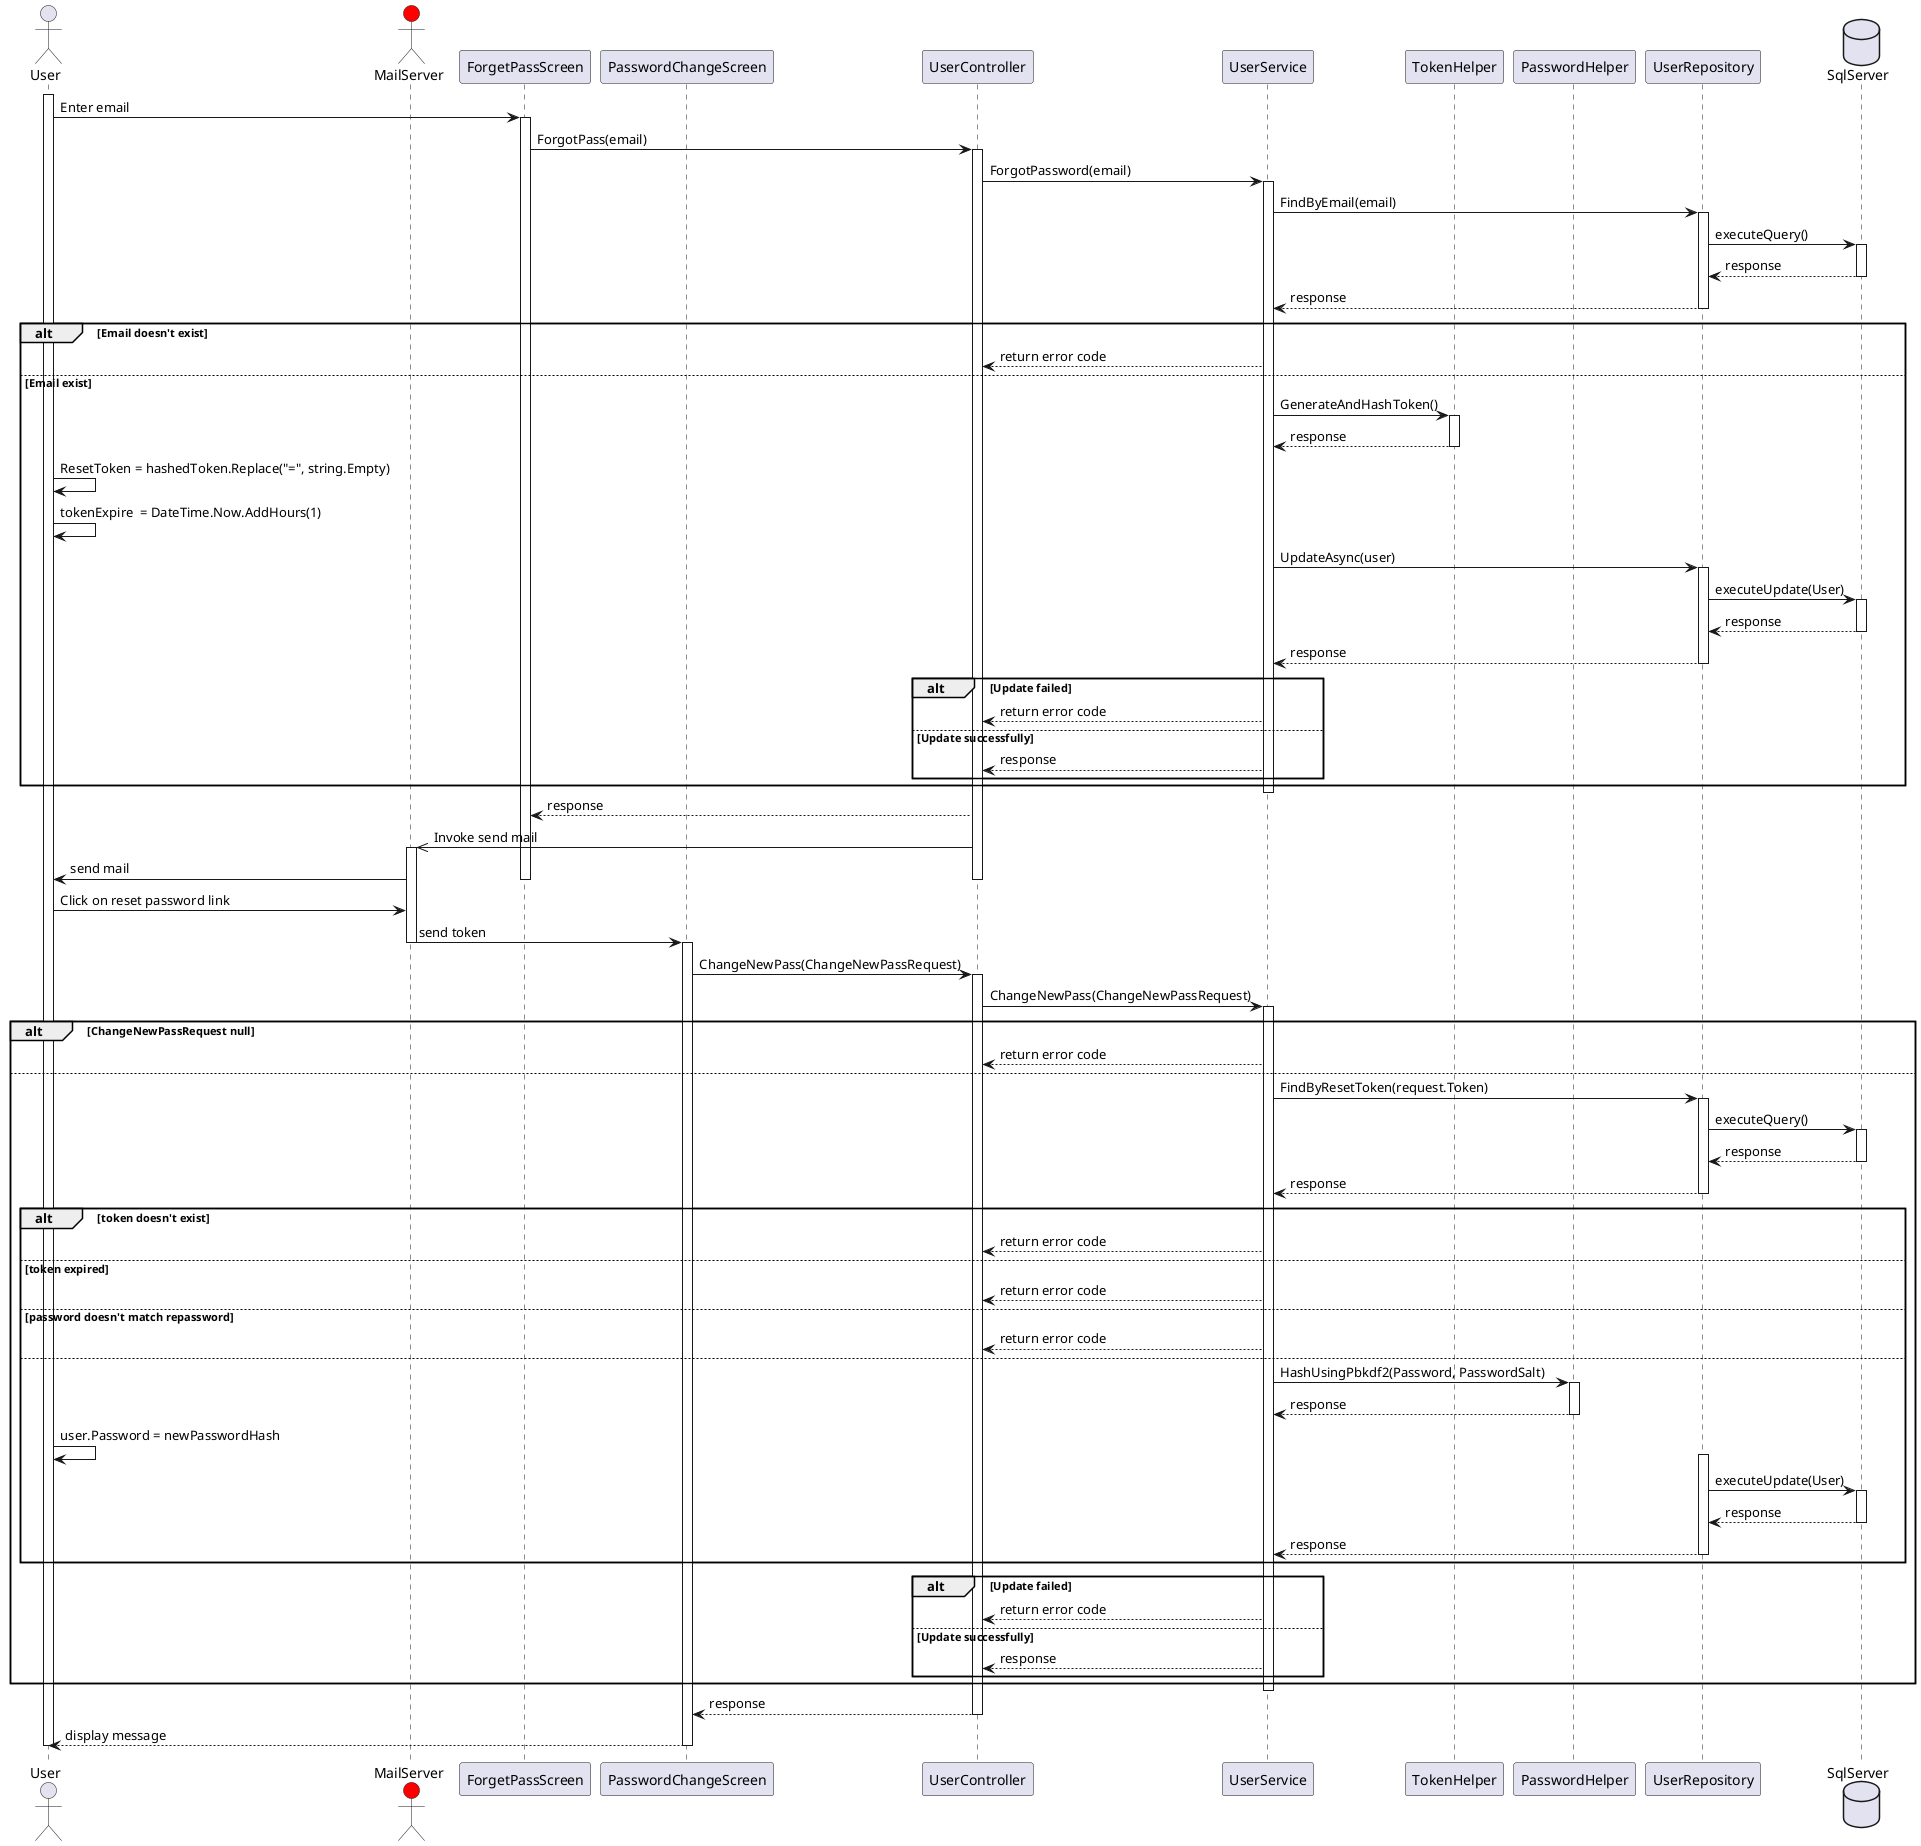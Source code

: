 @startuml forgot password
actor User
actor MailServer #red
participant ForgetPassScreen
participant PasswordChangeScreen
participant UserController
participant UserService
participant TokenHelper
participant PasswordHelper
participant UserRepository
database SqlServer

activate User
    User -> ForgetPassScreen: Enter email
    activate ForgetPassScreen
        ForgetPassScreen -> UserController: ForgotPass(email)
        activate UserController
            UserController -> UserService: ForgotPassword(email)
            activate UserService
                UserService -> UserRepository: FindByEmail(email)
                activate UserRepository
                    UserRepository -> SqlServer: executeQuery()
                    activate SqlServer
                        SqlServer --> UserRepository: response
                    deactivate SqlServer
                    UserRepository --> UserService: response
                deactivate UserRepository
                alt Email doesn't exist 
                    UserService --> UserController: return error code
                else Email exist
                    UserService -> TokenHelper: GenerateAndHashToken()
                    activate TokenHelper
                        TokenHelper --> UserService: response
                    deactivate TokenHelper
                    User -> User: ResetToken = hashedToken.Replace("=", string.Empty) 
                    User -> User: tokenExpire  = DateTime.Now.AddHours(1)
                    UserService -> UserRepository: UpdateAsync(user)
                    activate UserRepository
                        UserRepository -> SqlServer: executeUpdate(User)
                        activate SqlServer
                            SqlServer --> UserRepository: response
                        deactivate SqlServer
                        UserRepository --> UserService: response
                    deactivate UserRepository
                    alt Update failed
                        UserService --> UserController: return error code
                    else Update successfully
                        UserService --> UserController: response
                    end
                end
            deactivate UserService
            UserController --> ForgetPassScreen: response
                UserController ->> MailServer: Invoke send mail
            activate MailServer
            MailServer -> User: send mail
        deactivate UserController
    deactivate ForgetPassScreen
        User -> MailServer: Click on reset password link
        MailServer -> PasswordChangeScreen: send token
        deactivate MailServer
        activate PasswordChangeScreen
            PasswordChangeScreen -> UserController: ChangeNewPass(ChangeNewPassRequest)
            activate UserController
                UserController -> UserService: ChangeNewPass(ChangeNewPassRequest)
                activate UserService
                alt ChangeNewPassRequest null
                    UserService --> UserController : return error code
                else
                    UserService -> UserRepository: FindByResetToken(request.Token)
                    activate UserRepository
                        UserRepository -> SqlServer: executeQuery()
                        activate SqlServer
                            SqlServer --> UserRepository: response
                        deactivate SqlServer
                        UserRepository --> UserService: response
                    deactivate UserRepository
                    alt token doesn't exist
                        UserService --> UserController : return error code
                    else token expired
                        UserService --> UserController : return error code
                    else password doesn't match repassword
                        UserService --> UserController : return error code
                    else 
                        UserService -> PasswordHelper: HashUsingPbkdf2(Password, PasswordSalt)
                        activate PasswordHelper
                            PasswordHelper --> UserService: response
                        deactivate PasswordHelper
                        User -> User : user.Password = newPasswordHash
                        activate UserRepository
                            UserRepository -> SqlServer: executeUpdate(User)
                            activate SqlServer
                                SqlServer --> UserRepository: response
                            deactivate SqlServer
                        UserRepository --> UserService: response
                        deactivate UserRepository
                    end
                    alt Update failed
                        UserService --> UserController: return error code
                    else Update successfully
                        UserService --> UserController: response
                    end
                end
                deactivate UserService
                UserController --> PasswordChangeScreen: response
            deactivate UserController
            PasswordChangeScreen --> User: display message
        deactivate PasswordChangeScreen
deactivate User
@enduml